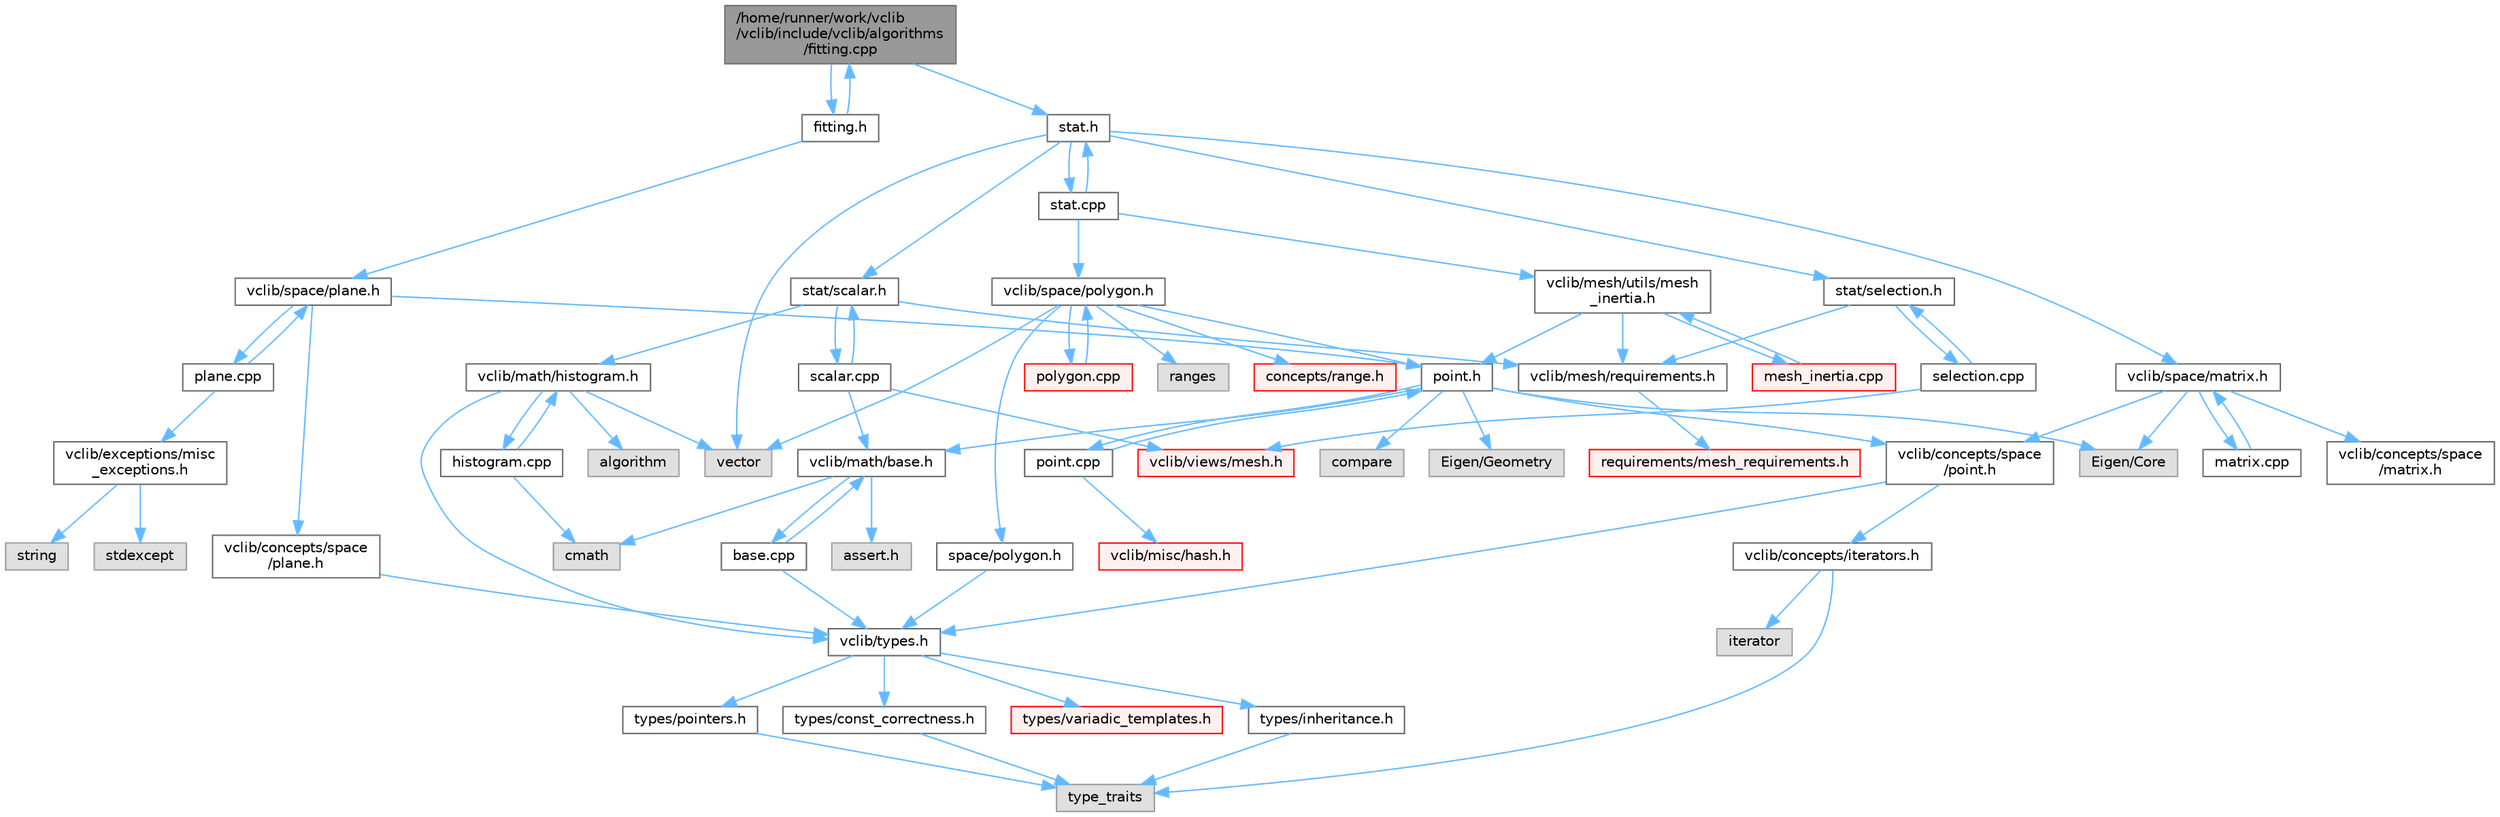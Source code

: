digraph "/home/runner/work/vclib/vclib/include/vclib/algorithms/fitting.cpp"
{
 // LATEX_PDF_SIZE
  bgcolor="transparent";
  edge [fontname=Helvetica,fontsize=10,labelfontname=Helvetica,labelfontsize=10];
  node [fontname=Helvetica,fontsize=10,shape=box,height=0.2,width=0.4];
  Node1 [label="/home/runner/work/vclib\l/vclib/include/vclib/algorithms\l/fitting.cpp",height=0.2,width=0.4,color="gray40", fillcolor="grey60", style="filled", fontcolor="black",tooltip=" "];
  Node1 -> Node2 [color="steelblue1",style="solid"];
  Node2 [label="fitting.h",height=0.2,width=0.4,color="grey40", fillcolor="white", style="filled",URL="$fitting_8h.html",tooltip=" "];
  Node2 -> Node3 [color="steelblue1",style="solid"];
  Node3 [label="vclib/space/plane.h",height=0.2,width=0.4,color="grey40", fillcolor="white", style="filled",URL="$space_2plane_8h.html",tooltip=" "];
  Node3 -> Node4 [color="steelblue1",style="solid"];
  Node4 [label="vclib/concepts/space\l/plane.h",height=0.2,width=0.4,color="grey40", fillcolor="white", style="filled",URL="$concepts_2space_2plane_8h.html",tooltip=" "];
  Node4 -> Node5 [color="steelblue1",style="solid"];
  Node5 [label="vclib/types.h",height=0.2,width=0.4,color="grey40", fillcolor="white", style="filled",URL="$types_8h.html",tooltip=" "];
  Node5 -> Node6 [color="steelblue1",style="solid"];
  Node6 [label="types/const_correctness.h",height=0.2,width=0.4,color="grey40", fillcolor="white", style="filled",URL="$types_2const__correctness_8h.html",tooltip=" "];
  Node6 -> Node7 [color="steelblue1",style="solid"];
  Node7 [label="type_traits",height=0.2,width=0.4,color="grey60", fillcolor="#E0E0E0", style="filled",tooltip=" "];
  Node5 -> Node8 [color="steelblue1",style="solid"];
  Node8 [label="types/inheritance.h",height=0.2,width=0.4,color="grey40", fillcolor="white", style="filled",URL="$inheritance_8h.html",tooltip=" "];
  Node8 -> Node7 [color="steelblue1",style="solid"];
  Node5 -> Node9 [color="steelblue1",style="solid"];
  Node9 [label="types/pointers.h",height=0.2,width=0.4,color="grey40", fillcolor="white", style="filled",URL="$types_2pointers_8h.html",tooltip=" "];
  Node9 -> Node7 [color="steelblue1",style="solid"];
  Node5 -> Node10 [color="steelblue1",style="solid"];
  Node10 [label="types/variadic_templates.h",height=0.2,width=0.4,color="red", fillcolor="#FFF0F0", style="filled",URL="$variadic__templates_8h.html",tooltip=" "];
  Node3 -> Node16 [color="steelblue1",style="solid"];
  Node16 [label="point.h",height=0.2,width=0.4,color="grey40", fillcolor="white", style="filled",URL="$space_2point_8h.html",tooltip=" "];
  Node16 -> Node17 [color="steelblue1",style="solid"];
  Node17 [label="compare",height=0.2,width=0.4,color="grey60", fillcolor="#E0E0E0", style="filled",tooltip=" "];
  Node16 -> Node18 [color="steelblue1",style="solid"];
  Node18 [label="Eigen/Core",height=0.2,width=0.4,color="grey60", fillcolor="#E0E0E0", style="filled",tooltip=" "];
  Node16 -> Node19 [color="steelblue1",style="solid"];
  Node19 [label="Eigen/Geometry",height=0.2,width=0.4,color="grey60", fillcolor="#E0E0E0", style="filled",tooltip=" "];
  Node16 -> Node20 [color="steelblue1",style="solid"];
  Node20 [label="vclib/concepts/space\l/point.h",height=0.2,width=0.4,color="grey40", fillcolor="white", style="filled",URL="$concepts_2space_2point_8h.html",tooltip=" "];
  Node20 -> Node21 [color="steelblue1",style="solid"];
  Node21 [label="vclib/concepts/iterators.h",height=0.2,width=0.4,color="grey40", fillcolor="white", style="filled",URL="$concepts_2iterators_8h.html",tooltip=" "];
  Node21 -> Node22 [color="steelblue1",style="solid"];
  Node22 [label="iterator",height=0.2,width=0.4,color="grey60", fillcolor="#E0E0E0", style="filled",tooltip=" "];
  Node21 -> Node7 [color="steelblue1",style="solid"];
  Node20 -> Node5 [color="steelblue1",style="solid"];
  Node16 -> Node23 [color="steelblue1",style="solid"];
  Node23 [label="vclib/math/base.h",height=0.2,width=0.4,color="grey40", fillcolor="white", style="filled",URL="$math_2base_8h.html",tooltip=" "];
  Node23 -> Node24 [color="steelblue1",style="solid"];
  Node24 [label="cmath",height=0.2,width=0.4,color="grey60", fillcolor="#E0E0E0", style="filled",tooltip=" "];
  Node23 -> Node12 [color="steelblue1",style="solid"];
  Node12 [label="assert.h",height=0.2,width=0.4,color="grey60", fillcolor="#E0E0E0", style="filled",tooltip=" "];
  Node23 -> Node25 [color="steelblue1",style="solid"];
  Node25 [label="base.cpp",height=0.2,width=0.4,color="grey40", fillcolor="white", style="filled",URL="$base_8cpp.html",tooltip=" "];
  Node25 -> Node23 [color="steelblue1",style="solid"];
  Node25 -> Node5 [color="steelblue1",style="solid"];
  Node16 -> Node26 [color="steelblue1",style="solid"];
  Node26 [label="point.cpp",height=0.2,width=0.4,color="grey40", fillcolor="white", style="filled",URL="$point_8cpp.html",tooltip=" "];
  Node26 -> Node16 [color="steelblue1",style="solid"];
  Node26 -> Node27 [color="steelblue1",style="solid"];
  Node27 [label="vclib/misc/hash.h",height=0.2,width=0.4,color="red", fillcolor="#FFF0F0", style="filled",URL="$hash_8h.html",tooltip=" "];
  Node3 -> Node29 [color="steelblue1",style="solid"];
  Node29 [label="plane.cpp",height=0.2,width=0.4,color="grey40", fillcolor="white", style="filled",URL="$plane_8cpp.html",tooltip=" "];
  Node29 -> Node3 [color="steelblue1",style="solid"];
  Node29 -> Node30 [color="steelblue1",style="solid"];
  Node30 [label="vclib/exceptions/misc\l_exceptions.h",height=0.2,width=0.4,color="grey40", fillcolor="white", style="filled",URL="$misc__exceptions_8h.html",tooltip=" "];
  Node30 -> Node31 [color="steelblue1",style="solid"];
  Node31 [label="stdexcept",height=0.2,width=0.4,color="grey60", fillcolor="#E0E0E0", style="filled",tooltip=" "];
  Node30 -> Node32 [color="steelblue1",style="solid"];
  Node32 [label="string",height=0.2,width=0.4,color="grey60", fillcolor="#E0E0E0", style="filled",tooltip=" "];
  Node2 -> Node1 [color="steelblue1",style="solid"];
  Node1 -> Node33 [color="steelblue1",style="solid"];
  Node33 [label="stat.h",height=0.2,width=0.4,color="grey40", fillcolor="white", style="filled",URL="$stat_8h.html",tooltip=" "];
  Node33 -> Node34 [color="steelblue1",style="solid"];
  Node34 [label="vector",height=0.2,width=0.4,color="grey60", fillcolor="#E0E0E0", style="filled",tooltip=" "];
  Node33 -> Node35 [color="steelblue1",style="solid"];
  Node35 [label="vclib/space/matrix.h",height=0.2,width=0.4,color="grey40", fillcolor="white", style="filled",URL="$space_2matrix_8h.html",tooltip=" "];
  Node35 -> Node18 [color="steelblue1",style="solid"];
  Node35 -> Node36 [color="steelblue1",style="solid"];
  Node36 [label="vclib/concepts/space\l/matrix.h",height=0.2,width=0.4,color="grey40", fillcolor="white", style="filled",URL="$concepts_2space_2matrix_8h.html",tooltip=" "];
  Node35 -> Node20 [color="steelblue1",style="solid"];
  Node35 -> Node37 [color="steelblue1",style="solid"];
  Node37 [label="matrix.cpp",height=0.2,width=0.4,color="grey40", fillcolor="white", style="filled",URL="$matrix_8cpp.html",tooltip=" "];
  Node37 -> Node35 [color="steelblue1",style="solid"];
  Node33 -> Node38 [color="steelblue1",style="solid"];
  Node38 [label="stat/scalar.h",height=0.2,width=0.4,color="grey40", fillcolor="white", style="filled",URL="$algorithms_2stat_2scalar_8h.html",tooltip=" "];
  Node38 -> Node39 [color="steelblue1",style="solid"];
  Node39 [label="vclib/math/histogram.h",height=0.2,width=0.4,color="grey40", fillcolor="white", style="filled",URL="$histogram_8h.html",tooltip=" "];
  Node39 -> Node40 [color="steelblue1",style="solid"];
  Node40 [label="algorithm",height=0.2,width=0.4,color="grey60", fillcolor="#E0E0E0", style="filled",tooltip=" "];
  Node39 -> Node34 [color="steelblue1",style="solid"];
  Node39 -> Node5 [color="steelblue1",style="solid"];
  Node39 -> Node41 [color="steelblue1",style="solid"];
  Node41 [label="histogram.cpp",height=0.2,width=0.4,color="grey40", fillcolor="white", style="filled",URL="$histogram_8cpp.html",tooltip=" "];
  Node41 -> Node39 [color="steelblue1",style="solid"];
  Node41 -> Node24 [color="steelblue1",style="solid"];
  Node38 -> Node42 [color="steelblue1",style="solid"];
  Node42 [label="vclib/mesh/requirements.h",height=0.2,width=0.4,color="grey40", fillcolor="white", style="filled",URL="$requirements_8h.html",tooltip=" "];
  Node42 -> Node43 [color="steelblue1",style="solid"];
  Node43 [label="requirements/mesh_requirements.h",height=0.2,width=0.4,color="red", fillcolor="#FFF0F0", style="filled",URL="$mesh__requirements_8h.html",tooltip=" "];
  Node38 -> Node186 [color="steelblue1",style="solid"];
  Node186 [label="scalar.cpp",height=0.2,width=0.4,color="grey40", fillcolor="white", style="filled",URL="$algorithms_2stat_2scalar_8cpp.html",tooltip=" "];
  Node186 -> Node38 [color="steelblue1",style="solid"];
  Node186 -> Node23 [color="steelblue1",style="solid"];
  Node186 -> Node187 [color="steelblue1",style="solid"];
  Node187 [label="vclib/views/mesh.h",height=0.2,width=0.4,color="red", fillcolor="#FFF0F0", style="filled",URL="$views_2mesh_8h.html",tooltip=" "];
  Node33 -> Node214 [color="steelblue1",style="solid"];
  Node214 [label="stat/selection.h",height=0.2,width=0.4,color="grey40", fillcolor="white", style="filled",URL="$algorithms_2stat_2selection_8h.html",tooltip=" "];
  Node214 -> Node42 [color="steelblue1",style="solid"];
  Node214 -> Node215 [color="steelblue1",style="solid"];
  Node215 [label="selection.cpp",height=0.2,width=0.4,color="grey40", fillcolor="white", style="filled",URL="$stat_2selection_8cpp.html",tooltip=" "];
  Node215 -> Node214 [color="steelblue1",style="solid"];
  Node215 -> Node187 [color="steelblue1",style="solid"];
  Node33 -> Node216 [color="steelblue1",style="solid"];
  Node216 [label="stat.cpp",height=0.2,width=0.4,color="grey40", fillcolor="white", style="filled",URL="$stat_8cpp.html",tooltip=" "];
  Node216 -> Node33 [color="steelblue1",style="solid"];
  Node216 -> Node217 [color="steelblue1",style="solid"];
  Node217 [label="vclib/mesh/utils/mesh\l_inertia.h",height=0.2,width=0.4,color="grey40", fillcolor="white", style="filled",URL="$mesh__inertia_8h.html",tooltip=" "];
  Node217 -> Node42 [color="steelblue1",style="solid"];
  Node217 -> Node16 [color="steelblue1",style="solid"];
  Node217 -> Node218 [color="steelblue1",style="solid"];
  Node218 [label="mesh_inertia.cpp",height=0.2,width=0.4,color="red", fillcolor="#FFF0F0", style="filled",URL="$mesh__inertia_8cpp.html",tooltip=" "];
  Node218 -> Node217 [color="steelblue1",style="solid"];
  Node216 -> Node222 [color="steelblue1",style="solid"];
  Node222 [label="vclib/space/polygon.h",height=0.2,width=0.4,color="grey40", fillcolor="white", style="filled",URL="$space_2polygon_8h.html",tooltip=" "];
  Node222 -> Node97 [color="steelblue1",style="solid"];
  Node97 [label="ranges",height=0.2,width=0.4,color="grey60", fillcolor="#E0E0E0", style="filled",tooltip=" "];
  Node222 -> Node34 [color="steelblue1",style="solid"];
  Node222 -> Node200 [color="steelblue1",style="solid"];
  Node200 [label="space/polygon.h",height=0.2,width=0.4,color="grey40", fillcolor="white", style="filled",URL="$concepts_2space_2polygon_8h.html",tooltip=" "];
  Node200 -> Node5 [color="steelblue1",style="solid"];
  Node222 -> Node194 [color="steelblue1",style="solid"];
  Node194 [label="concepts/range.h",height=0.2,width=0.4,color="red", fillcolor="#FFF0F0", style="filled",URL="$range_8h.html",tooltip=" "];
  Node222 -> Node16 [color="steelblue1",style="solid"];
  Node222 -> Node223 [color="steelblue1",style="solid"];
  Node223 [label="polygon.cpp",height=0.2,width=0.4,color="red", fillcolor="#FFF0F0", style="filled",URL="$polygon_8cpp.html",tooltip=" "];
  Node223 -> Node222 [color="steelblue1",style="solid"];
}
